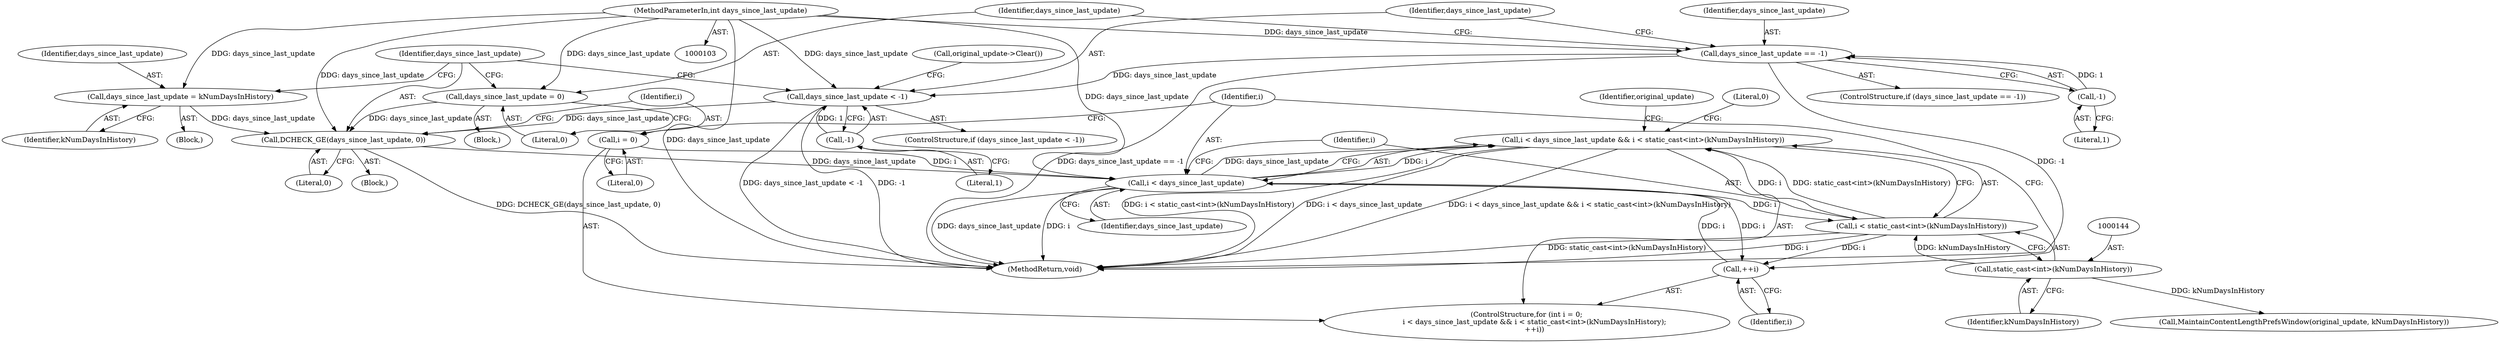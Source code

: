 digraph "1_Chrome_828eab2216a765dea92575c290421c115b8ad028_4@API" {
"1000137" [label="(Call,i < days_since_last_update && i < static_cast<int>(kNumDaysInHistory))"];
"1000138" [label="(Call,i < days_since_last_update)"];
"1000134" [label="(Call,i = 0)"];
"1000146" [label="(Call,++i)"];
"1000141" [label="(Call,i < static_cast<int>(kNumDaysInHistory))"];
"1000143" [label="(Call,static_cast<int>(kNumDaysInHistory))"];
"1000129" [label="(Call,DCHECK_GE(days_since_last_update, 0))"];
"1000114" [label="(Call,days_since_last_update = 0)"];
"1000106" [label="(MethodParameterIn,int days_since_last_update)"];
"1000126" [label="(Call,days_since_last_update = kNumDaysInHistory)"];
"1000119" [label="(Call,days_since_last_update < -1)"];
"1000109" [label="(Call,days_since_last_update == -1)"];
"1000111" [label="(Call,-1)"];
"1000121" [label="(Call,-1)"];
"1000156" [label="(Identifier,original_update)"];
"1000110" [label="(Identifier,days_since_last_update)"];
"1000111" [label="(Call,-1)"];
"1000112" [label="(Literal,1)"];
"1000151" [label="(Literal,0)"];
"1000114" [label="(Call,days_since_last_update = 0)"];
"1000146" [label="(Call,++i)"];
"1000108" [label="(ControlStructure,if (days_since_last_update == -1))"];
"1000116" [label="(Literal,0)"];
"1000141" [label="(Call,i < static_cast<int>(kNumDaysInHistory))"];
"1000121" [label="(Call,-1)"];
"1000139" [label="(Identifier,i)"];
"1000140" [label="(Identifier,days_since_last_update)"];
"1000137" [label="(Call,i < days_since_last_update && i < static_cast<int>(kNumDaysInHistory))"];
"1000127" [label="(Identifier,days_since_last_update)"];
"1000120" [label="(Identifier,days_since_last_update)"];
"1000131" [label="(Literal,0)"];
"1000115" [label="(Identifier,days_since_last_update)"];
"1000126" [label="(Call,days_since_last_update = kNumDaysInHistory)"];
"1000161" [label="(MethodReturn,void)"];
"1000128" [label="(Identifier,kNumDaysInHistory)"];
"1000145" [label="(Identifier,kNumDaysInHistory)"];
"1000107" [label="(Block,)"];
"1000130" [label="(Identifier,days_since_last_update)"];
"1000129" [label="(Call,DCHECK_GE(days_since_last_update, 0))"];
"1000132" [label="(ControlStructure,for (int i = 0;\n       i < days_since_last_update && i < static_cast<int>(kNumDaysInHistory);\n       ++i))"];
"1000119" [label="(Call,days_since_last_update < -1)"];
"1000138" [label="(Call,i < days_since_last_update)"];
"1000123" [label="(Block,)"];
"1000136" [label="(Literal,0)"];
"1000106" [label="(MethodParameterIn,int days_since_last_update)"];
"1000124" [label="(Call,original_update->Clear())"];
"1000147" [label="(Identifier,i)"];
"1000155" [label="(Call,MaintainContentLengthPrefsWindow(original_update, kNumDaysInHistory))"];
"1000142" [label="(Identifier,i)"];
"1000118" [label="(ControlStructure,if (days_since_last_update < -1))"];
"1000113" [label="(Block,)"];
"1000135" [label="(Identifier,i)"];
"1000122" [label="(Literal,1)"];
"1000109" [label="(Call,days_since_last_update == -1)"];
"1000134" [label="(Call,i = 0)"];
"1000143" [label="(Call,static_cast<int>(kNumDaysInHistory))"];
"1000137" -> "1000132"  [label="AST: "];
"1000137" -> "1000138"  [label="CFG: "];
"1000137" -> "1000141"  [label="CFG: "];
"1000138" -> "1000137"  [label="AST: "];
"1000141" -> "1000137"  [label="AST: "];
"1000151" -> "1000137"  [label="CFG: "];
"1000156" -> "1000137"  [label="CFG: "];
"1000137" -> "1000161"  [label="DDG: i < static_cast<int>(kNumDaysInHistory)"];
"1000137" -> "1000161"  [label="DDG: i < days_since_last_update"];
"1000137" -> "1000161"  [label="DDG: i < days_since_last_update && i < static_cast<int>(kNumDaysInHistory)"];
"1000138" -> "1000137"  [label="DDG: i"];
"1000138" -> "1000137"  [label="DDG: days_since_last_update"];
"1000141" -> "1000137"  [label="DDG: i"];
"1000141" -> "1000137"  [label="DDG: static_cast<int>(kNumDaysInHistory)"];
"1000138" -> "1000140"  [label="CFG: "];
"1000139" -> "1000138"  [label="AST: "];
"1000140" -> "1000138"  [label="AST: "];
"1000142" -> "1000138"  [label="CFG: "];
"1000138" -> "1000161"  [label="DDG: i"];
"1000138" -> "1000161"  [label="DDG: days_since_last_update"];
"1000134" -> "1000138"  [label="DDG: i"];
"1000146" -> "1000138"  [label="DDG: i"];
"1000129" -> "1000138"  [label="DDG: days_since_last_update"];
"1000106" -> "1000138"  [label="DDG: days_since_last_update"];
"1000138" -> "1000141"  [label="DDG: i"];
"1000138" -> "1000146"  [label="DDG: i"];
"1000134" -> "1000132"  [label="AST: "];
"1000134" -> "1000136"  [label="CFG: "];
"1000135" -> "1000134"  [label="AST: "];
"1000136" -> "1000134"  [label="AST: "];
"1000139" -> "1000134"  [label="CFG: "];
"1000146" -> "1000132"  [label="AST: "];
"1000146" -> "1000147"  [label="CFG: "];
"1000147" -> "1000146"  [label="AST: "];
"1000139" -> "1000146"  [label="CFG: "];
"1000141" -> "1000146"  [label="DDG: i"];
"1000141" -> "1000143"  [label="CFG: "];
"1000142" -> "1000141"  [label="AST: "];
"1000143" -> "1000141"  [label="AST: "];
"1000141" -> "1000161"  [label="DDG: i"];
"1000141" -> "1000161"  [label="DDG: static_cast<int>(kNumDaysInHistory)"];
"1000143" -> "1000141"  [label="DDG: kNumDaysInHistory"];
"1000143" -> "1000145"  [label="CFG: "];
"1000144" -> "1000143"  [label="AST: "];
"1000145" -> "1000143"  [label="AST: "];
"1000143" -> "1000155"  [label="DDG: kNumDaysInHistory"];
"1000129" -> "1000107"  [label="AST: "];
"1000129" -> "1000131"  [label="CFG: "];
"1000130" -> "1000129"  [label="AST: "];
"1000131" -> "1000129"  [label="AST: "];
"1000135" -> "1000129"  [label="CFG: "];
"1000129" -> "1000161"  [label="DDG: DCHECK_GE(days_since_last_update, 0)"];
"1000114" -> "1000129"  [label="DDG: days_since_last_update"];
"1000126" -> "1000129"  [label="DDG: days_since_last_update"];
"1000119" -> "1000129"  [label="DDG: days_since_last_update"];
"1000106" -> "1000129"  [label="DDG: days_since_last_update"];
"1000114" -> "1000113"  [label="AST: "];
"1000114" -> "1000116"  [label="CFG: "];
"1000115" -> "1000114"  [label="AST: "];
"1000116" -> "1000114"  [label="AST: "];
"1000130" -> "1000114"  [label="CFG: "];
"1000106" -> "1000114"  [label="DDG: days_since_last_update"];
"1000106" -> "1000103"  [label="AST: "];
"1000106" -> "1000161"  [label="DDG: days_since_last_update"];
"1000106" -> "1000109"  [label="DDG: days_since_last_update"];
"1000106" -> "1000119"  [label="DDG: days_since_last_update"];
"1000106" -> "1000126"  [label="DDG: days_since_last_update"];
"1000126" -> "1000123"  [label="AST: "];
"1000126" -> "1000128"  [label="CFG: "];
"1000127" -> "1000126"  [label="AST: "];
"1000128" -> "1000126"  [label="AST: "];
"1000130" -> "1000126"  [label="CFG: "];
"1000119" -> "1000118"  [label="AST: "];
"1000119" -> "1000121"  [label="CFG: "];
"1000120" -> "1000119"  [label="AST: "];
"1000121" -> "1000119"  [label="AST: "];
"1000124" -> "1000119"  [label="CFG: "];
"1000130" -> "1000119"  [label="CFG: "];
"1000119" -> "1000161"  [label="DDG: -1"];
"1000119" -> "1000161"  [label="DDG: days_since_last_update < -1"];
"1000109" -> "1000119"  [label="DDG: days_since_last_update"];
"1000121" -> "1000119"  [label="DDG: 1"];
"1000109" -> "1000108"  [label="AST: "];
"1000109" -> "1000111"  [label="CFG: "];
"1000110" -> "1000109"  [label="AST: "];
"1000111" -> "1000109"  [label="AST: "];
"1000115" -> "1000109"  [label="CFG: "];
"1000120" -> "1000109"  [label="CFG: "];
"1000109" -> "1000161"  [label="DDG: -1"];
"1000109" -> "1000161"  [label="DDG: days_since_last_update == -1"];
"1000111" -> "1000109"  [label="DDG: 1"];
"1000111" -> "1000112"  [label="CFG: "];
"1000112" -> "1000111"  [label="AST: "];
"1000121" -> "1000122"  [label="CFG: "];
"1000122" -> "1000121"  [label="AST: "];
}
